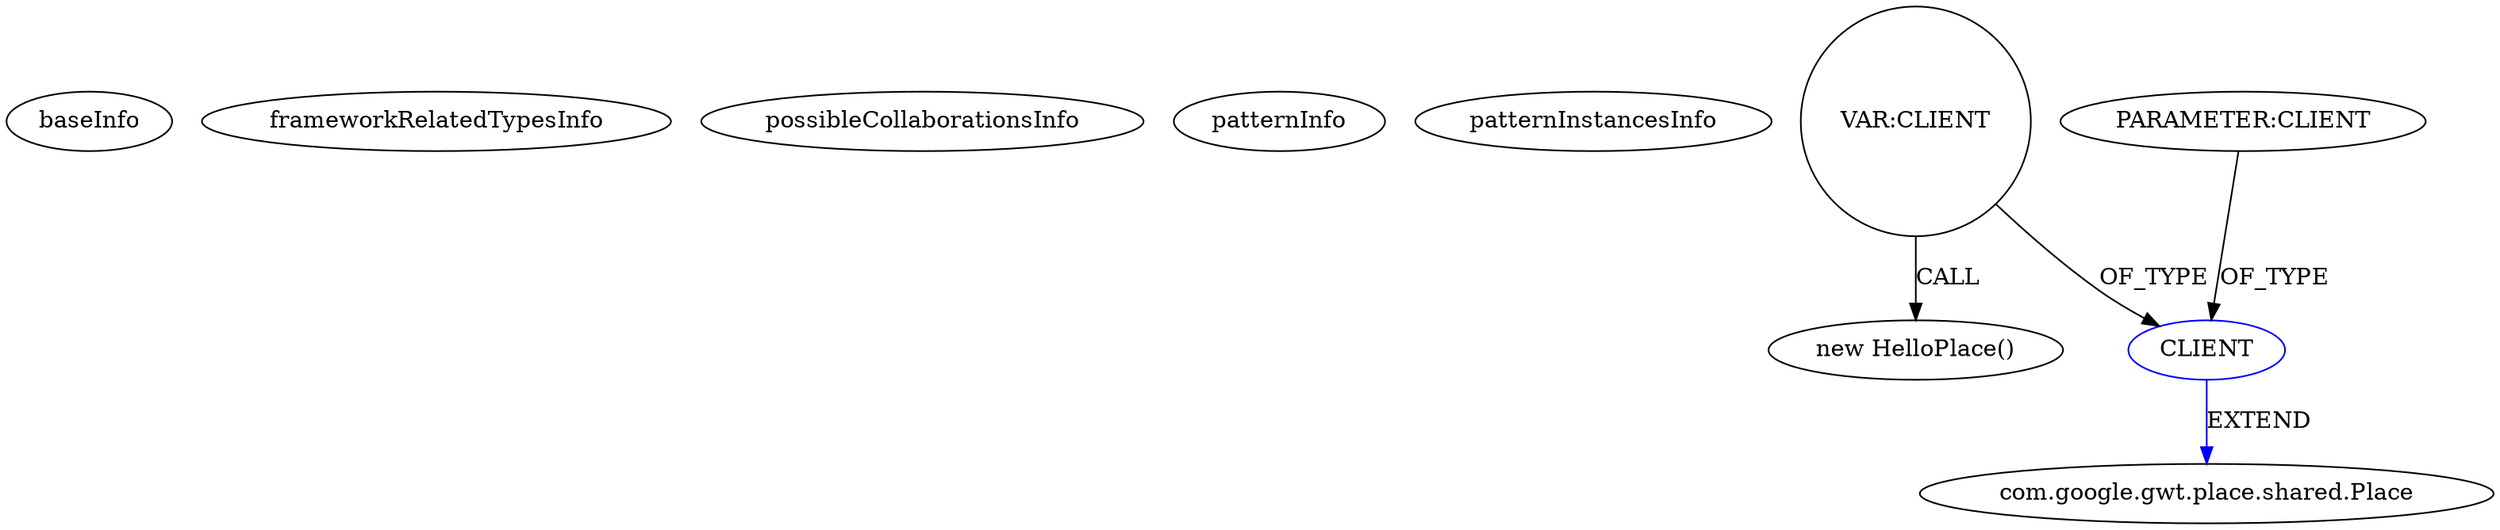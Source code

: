 digraph {
baseInfo[graphId=1833,category="pattern",isAnonymous=false,possibleRelation=false]
frameworkRelatedTypesInfo[]
possibleCollaborationsInfo[]
patternInfo[frequency=2.0,patternRootClient=null]
patternInstancesInfo[0="anozaki-GwtHelloMvpTest~/anozaki-GwtHelloMvpTest/GwtHelloMvpTest-master/src/main/java/com/hellomvp/client/place/HelloPlace.java~Tokenizer~671",1="carlos-aguayo-html5gwthistory~/carlos-aguayo-html5gwthistory/html5gwthistory-master/src/com/dreamskiale/client/HelloPlace.java~Tokenizer~1014"]
8[label="new HelloPlace()",vertexType="CONSTRUCTOR_CALL",isFrameworkType=false]
9[label="VAR:CLIENT",vertexType="VARIABLE_EXPRESION",isFrameworkType=false,shape=circle]
4[label="CLIENT",vertexType="REFERENCE_CLIENT_CLASS_DECLARATION",isFrameworkType=false,color=blue]
5[label="com.google.gwt.place.shared.Place",vertexType="FRAMEWORK_CLASS_TYPE",isFrameworkType=false]
3[label="PARAMETER:CLIENT",vertexType="PARAMETER_DECLARATION",isFrameworkType=false]
9->4[label="OF_TYPE"]
9->8[label="CALL"]
3->4[label="OF_TYPE"]
4->5[label="EXTEND",color=blue]
}
